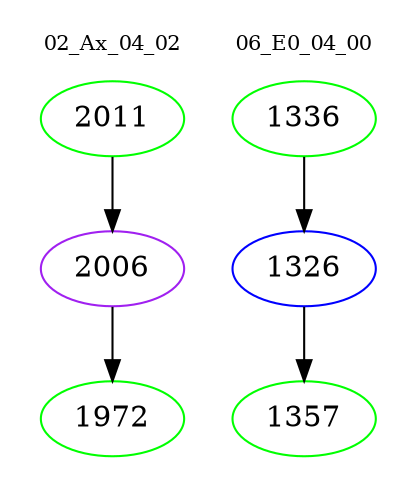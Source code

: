 digraph{
subgraph cluster_0 {
color = white
label = "02_Ax_04_02";
fontsize=10;
T0_2011 [label="2011", color="green"]
T0_2011 -> T0_2006 [color="black"]
T0_2006 [label="2006", color="purple"]
T0_2006 -> T0_1972 [color="black"]
T0_1972 [label="1972", color="green"]
}
subgraph cluster_1 {
color = white
label = "06_E0_04_00";
fontsize=10;
T1_1336 [label="1336", color="green"]
T1_1336 -> T1_1326 [color="black"]
T1_1326 [label="1326", color="blue"]
T1_1326 -> T1_1357 [color="black"]
T1_1357 [label="1357", color="green"]
}
}
